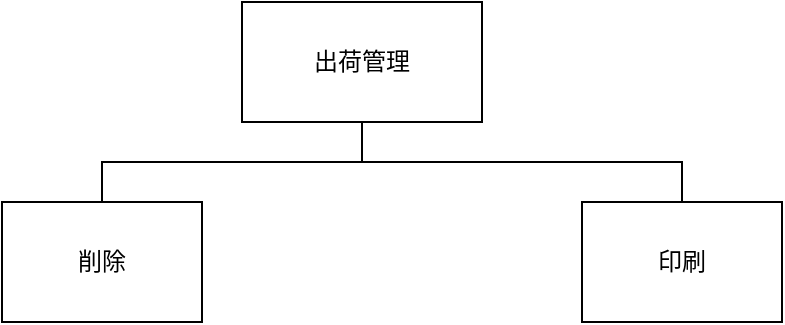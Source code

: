 <mxfile version="12.1.0" type="device" pages="1"><diagram id="brmaYSuUtpz43JoOhFJS" name="Page-1"><mxGraphModel dx="854" dy="497" grid="1" gridSize="10" guides="1" tooltips="1" connect="1" arrows="1" fold="1" page="1" pageScale="1" pageWidth="827" pageHeight="1169" math="0" shadow="0"><root><mxCell id="0"/><mxCell id="1" parent="0"/><UserObject label="出荷管理" treeRoot="1" id="NxSUnIjxdqNsWALujQt5-1"><mxCell style="whiteSpace=wrap;html=1;align=center;treeFolding=1;treeMoving=1;container=1;recursiveResize=0;" parent="1" vertex="1"><mxGeometry x="260" y="150" width="120" height="60" as="geometry"/></mxCell></UserObject><mxCell id="NxSUnIjxdqNsWALujQt5-4" value="印刷" style="whiteSpace=wrap;html=1;align=center;verticalAlign=middle;container=1;recursiveResize=0;treeFolding=1;treeMoving=1;" parent="1" vertex="1"><mxGeometry x="430" y="250" width="100" height="60" as="geometry"/></mxCell><mxCell id="NxSUnIjxdqNsWALujQt5-5" value="" style="edgeStyle=elbowEdgeStyle;elbow=vertical;startArrow=none;endArrow=none;rounded=0;exitX=0.5;exitY=1;exitDx=0;exitDy=0;" parent="1" source="NxSUnIjxdqNsWALujQt5-1" target="NxSUnIjxdqNsWALujQt5-4" edge="1"><mxGeometry relative="1" as="geometry"><mxPoint x="110" y="210" as="sourcePoint"/></mxGeometry></mxCell><mxCell id="NxSUnIjxdqNsWALujQt5-6" value="削除" style="whiteSpace=wrap;html=1;align=center;verticalAlign=middle;container=1;recursiveResize=0;treeFolding=1;treeMoving=1;" parent="1" vertex="1"><mxGeometry x="140" y="250" width="100" height="60" as="geometry"/></mxCell><mxCell id="NxSUnIjxdqNsWALujQt5-7" value="" style="edgeStyle=elbowEdgeStyle;elbow=vertical;startArrow=none;endArrow=none;rounded=0;" parent="1" target="NxSUnIjxdqNsWALujQt5-6" edge="1"><mxGeometry relative="1" as="geometry"><mxPoint x="320" y="230" as="sourcePoint"/><Array as="points"><mxPoint x="260" y="230"/></Array></mxGeometry></mxCell></root></mxGraphModel></diagram></mxfile>
